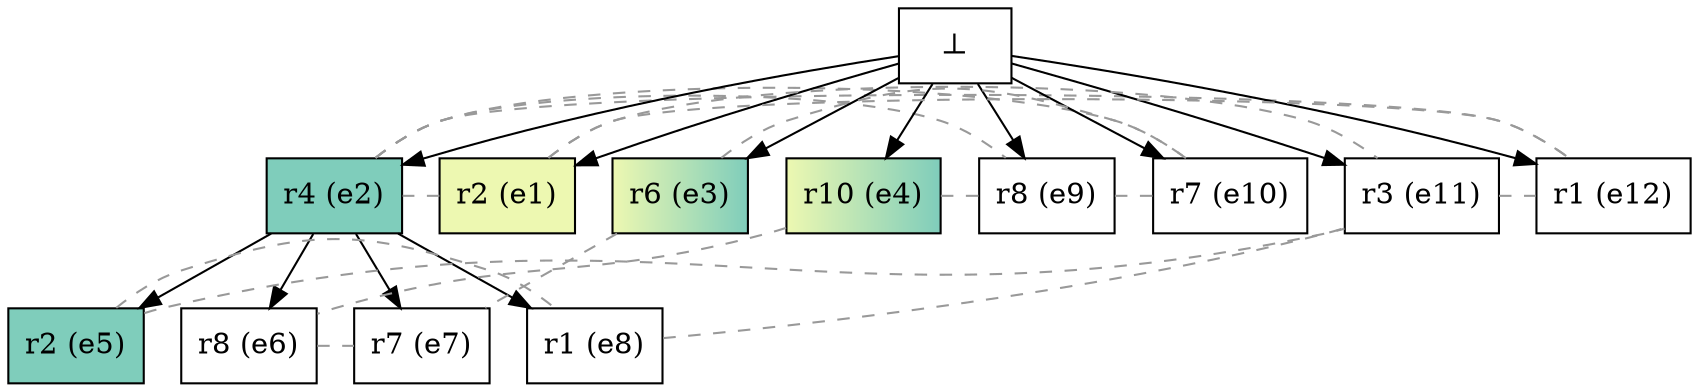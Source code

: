 digraph test {
  e2 -> e5;
  e2 -> e6;
  e2 -> e7;
  e2 -> e8;
  e0 -> e1;
  e0 -> e2;
  e0 -> e3;
  e0 -> e4;
  e0 -> e9;
  e0 -> e10;
  e0 -> e11;
  e0 -> e12;

//conflicts
  e1 -> e2 [arrowhead=none color=gray60 style=dashed constraint=false];
  e1 -> e11 [arrowhead=none color=gray60 style=dashed constraint=false];
  e1 -> e12 [arrowhead=none color=gray60 style=dashed constraint=false];
  e2 -> e9 [arrowhead=none color=gray60 style=dashed constraint=false];
  e2 -> e10 [arrowhead=none color=gray60 style=dashed constraint=false];
  e2 -> e12 [arrowhead=none color=gray60 style=dashed constraint=false];
  e3 -> e7 [arrowhead=none color=gray60 style=dashed constraint=false];
  e3 -> e10 [arrowhead=none color=gray60 style=dashed constraint=false];
  e4 -> e6 [arrowhead=none color=gray60 style=dashed constraint=false];
  e4 -> e9 [arrowhead=none color=gray60 style=dashed constraint=false];
  e5 -> e8 [arrowhead=none color=gray60 style=dashed constraint=false];
  e5 -> e11 [arrowhead=none color=gray60 style=dashed constraint=false];
  e6 -> e7 [arrowhead=none color=gray60 style=dashed constraint=false];
  e8 -> e11 [arrowhead=none color=gray60 style=dashed constraint=false];
  e9 -> e10 [arrowhead=none color=gray60 style=dashed constraint=false];
  e11 -> e12 [arrowhead=none color=gray60 style=dashed constraint=false];

  e1 [color="black" fillcolor="#edf8b1" label="r2 (e1)" shape=box style=filled];
  e2 [color="black" fillcolor="#7fcdbb" label="r4 (e2)" shape=box style=filled];
  e3 [color="black" fillcolor="#edf8b1:#7fcdbb" label="r6 (e3)" shape=box style=filled];
  e4 [color="black" fillcolor="#edf8b1:#7fcdbb" label="r10 (e4)" shape=box style=filled];
  e5 [color="black" fillcolor="#7fcdbb" label="r2 (e5)" shape=box style=filled];
  e6 [color="black" fillcolor="white" label="r8 (e6)" shape=box style=filled];
  e7 [color="black" fillcolor="white" label="r7 (e7)" shape=box style=filled];
  e8 [color="black" fillcolor="white" label="r1 (e8)" shape=box style=filled];
  e9 [color="black" fillcolor="white" label="r8 (e9)" shape=box style=filled];
  e10 [color="black" fillcolor="white" label="r7 (e10)" shape=box style=filled];
  e11 [color="black" fillcolor="white" label="r3 (e11)" shape=box style=filled];
  e12 [color="black" fillcolor="white" label="r1 (e12)" shape=box style=filled];
  e0 [fillcolor=white label="⊥" shape=box style=filled];
}
